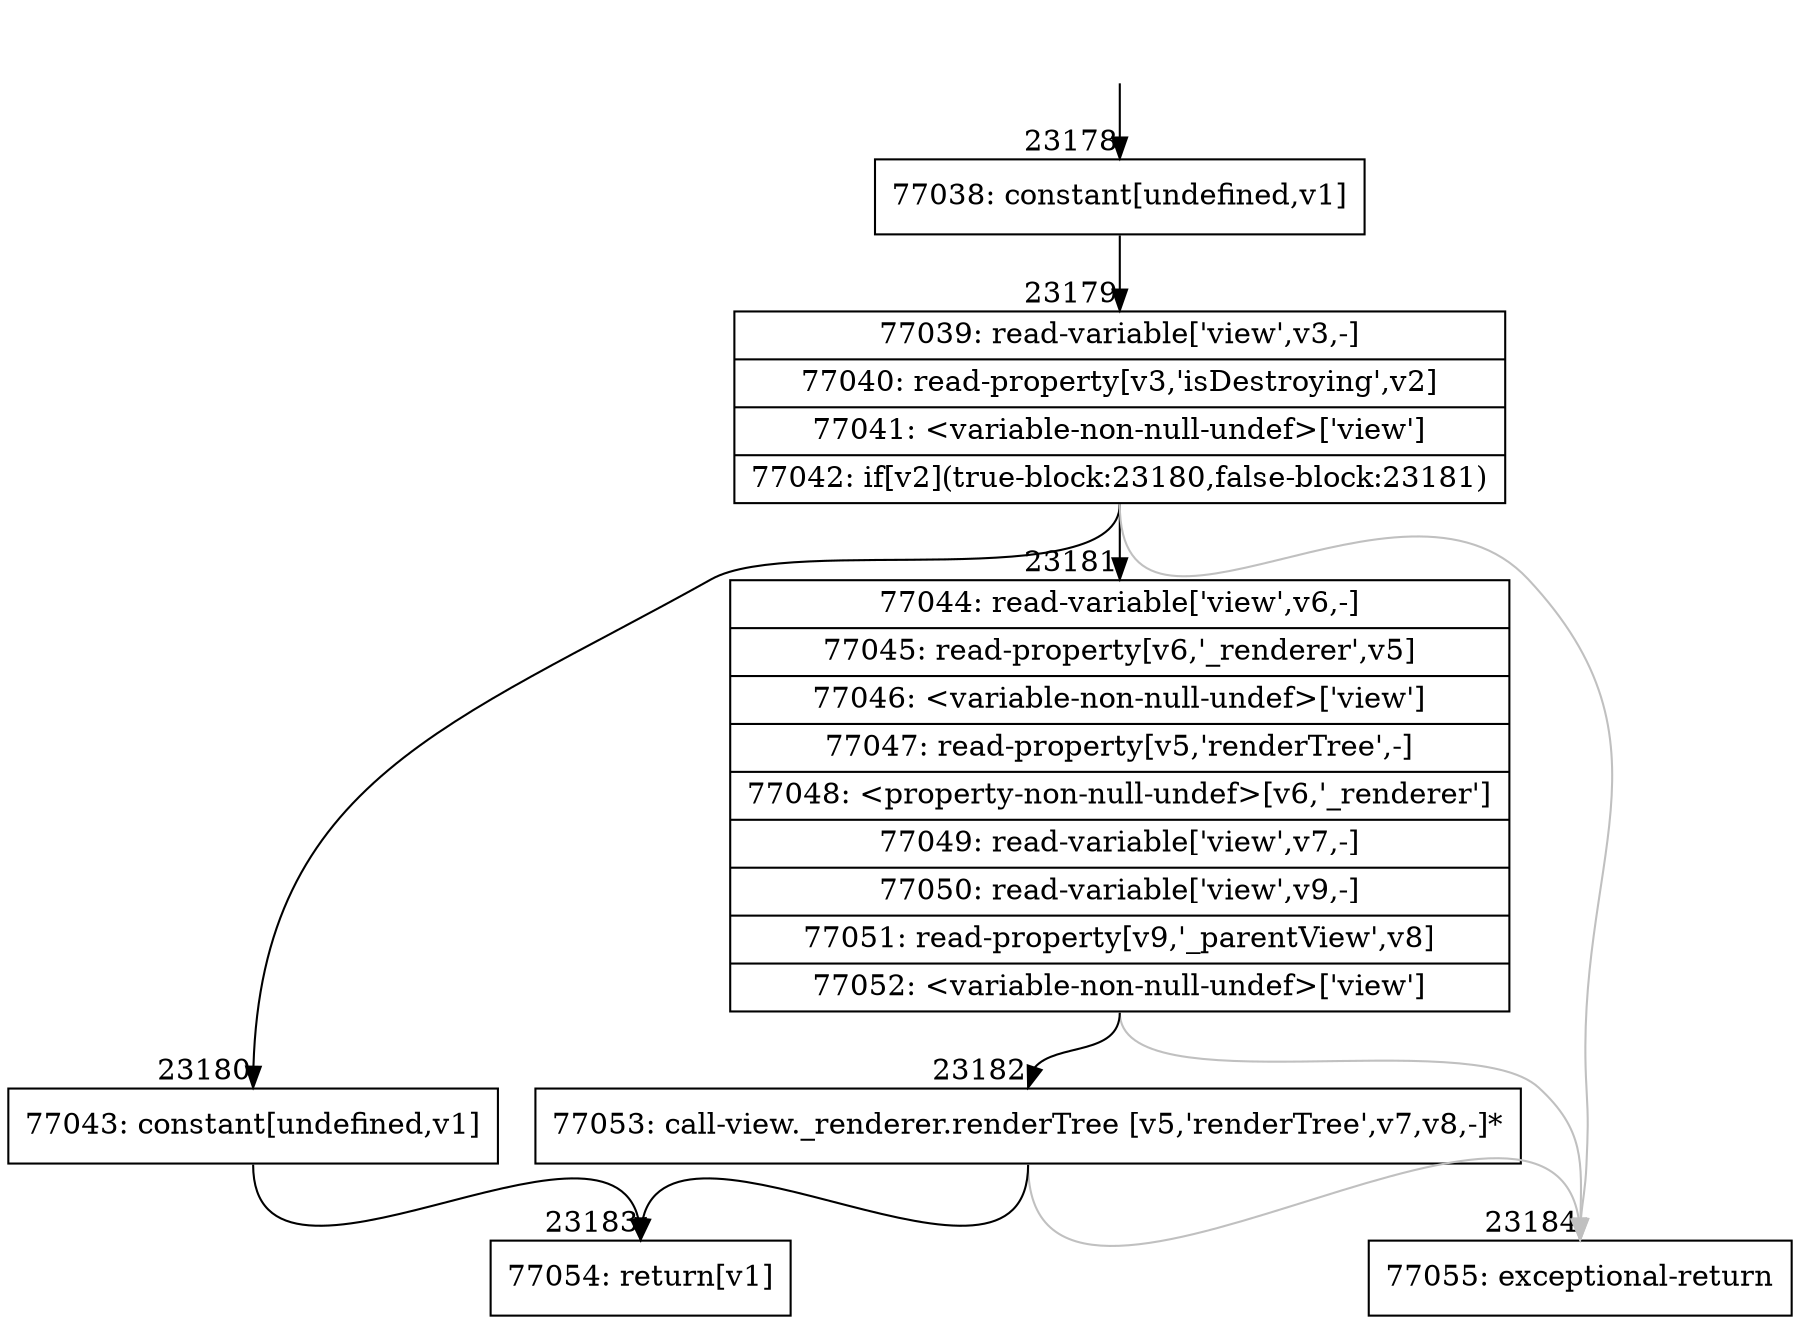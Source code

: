 digraph {
rankdir="TD"
BB_entry2022[shape=none,label=""];
BB_entry2022 -> BB23178 [tailport=s, headport=n, headlabel="    23178"]
BB23178 [shape=record label="{77038: constant[undefined,v1]}" ] 
BB23178 -> BB23179 [tailport=s, headport=n, headlabel="      23179"]
BB23179 [shape=record label="{77039: read-variable['view',v3,-]|77040: read-property[v3,'isDestroying',v2]|77041: \<variable-non-null-undef\>['view']|77042: if[v2](true-block:23180,false-block:23181)}" ] 
BB23179 -> BB23180 [tailport=s, headport=n, headlabel="      23180"]
BB23179 -> BB23181 [tailport=s, headport=n, headlabel="      23181"]
BB23179 -> BB23184 [tailport=s, headport=n, color=gray, headlabel="      23184"]
BB23180 [shape=record label="{77043: constant[undefined,v1]}" ] 
BB23180 -> BB23183 [tailport=s, headport=n, headlabel="      23183"]
BB23181 [shape=record label="{77044: read-variable['view',v6,-]|77045: read-property[v6,'_renderer',v5]|77046: \<variable-non-null-undef\>['view']|77047: read-property[v5,'renderTree',-]|77048: \<property-non-null-undef\>[v6,'_renderer']|77049: read-variable['view',v7,-]|77050: read-variable['view',v9,-]|77051: read-property[v9,'_parentView',v8]|77052: \<variable-non-null-undef\>['view']}" ] 
BB23181 -> BB23182 [tailport=s, headport=n, headlabel="      23182"]
BB23181 -> BB23184 [tailport=s, headport=n, color=gray]
BB23182 [shape=record label="{77053: call-view._renderer.renderTree [v5,'renderTree',v7,v8,-]*}" ] 
BB23182 -> BB23183 [tailport=s, headport=n]
BB23182 -> BB23184 [tailport=s, headport=n, color=gray]
BB23183 [shape=record label="{77054: return[v1]}" ] 
BB23184 [shape=record label="{77055: exceptional-return}" ] 
//#$~ 43266
}
